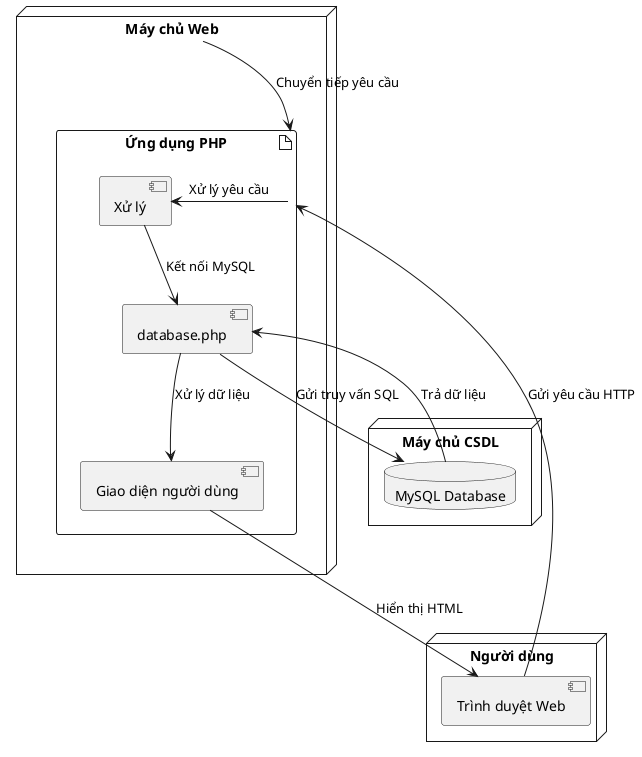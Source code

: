 @startuml

node "Người dùng" {
    [Trình duyệt Web]
}

node "Máy chủ Web" {
        artifact "Ứng dụng PHP" {
            component "Xử lý"
            component "database.php"
            component "Giao diện người dùng"
        }
}

node "Máy chủ CSDL" {
    database "MySQL Database"
}

[Trình duyệt Web] --> "Ứng dụng PHP" : Gửi yêu cầu HTTP
"Máy chủ Web" --> "Ứng dụng PHP" : Chuyển tiếp yêu cầu
"Ứng dụng PHP" -> "Xử lý" : Xử lý yêu cầu
"Xử lý" --> "database.php" : Kết nối MySQL
"database.php" --> "MySQL Database" : Gửi truy vấn SQL
"MySQL Database" --> "database.php" : Trả dữ liệu
"database.php" --> "Giao diện người dùng" : Xử lý dữ liệu
"Giao diện người dùng" --> [Trình duyệt Web] : Hiển thị HTML

@enduml
